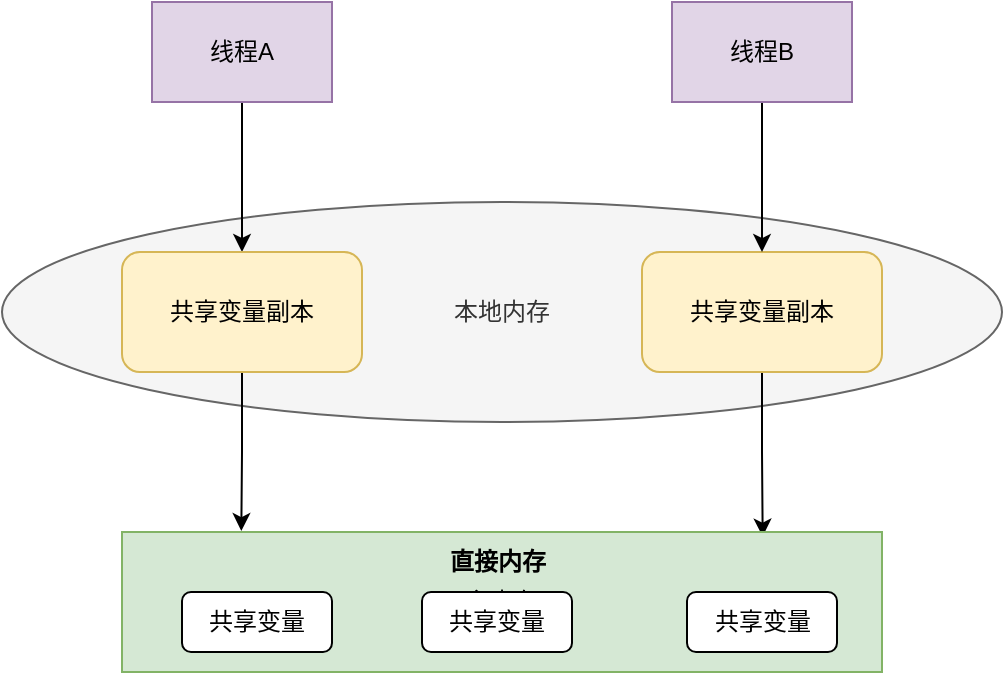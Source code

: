 <mxfile version="16.6.4" type="github">
  <diagram id="niZ9yr3Gl-5H2q7er0xa" name="第 1 页">
    <mxGraphModel dx="1038" dy="556" grid="1" gridSize="10" guides="1" tooltips="1" connect="1" arrows="1" fold="1" page="1" pageScale="1" pageWidth="1654" pageHeight="2336" math="0" shadow="0">
      <root>
        <mxCell id="0" />
        <mxCell id="1" parent="0" />
        <mxCell id="poduAv2zdAPjBIURBmeU-13" value="本地内存" style="ellipse;whiteSpace=wrap;html=1;fillColor=#f5f5f5;fontColor=#333333;strokeColor=#666666;" vertex="1" parent="1">
          <mxGeometry x="120" y="215" width="500" height="110" as="geometry" />
        </mxCell>
        <mxCell id="poduAv2zdAPjBIURBmeU-7" style="edgeStyle=orthogonalEdgeStyle;rounded=0;orthogonalLoop=1;jettySize=auto;html=1;entryX=0.5;entryY=0;entryDx=0;entryDy=0;" edge="1" parent="1" source="poduAv2zdAPjBIURBmeU-2" target="poduAv2zdAPjBIURBmeU-3">
          <mxGeometry relative="1" as="geometry" />
        </mxCell>
        <mxCell id="poduAv2zdAPjBIURBmeU-2" value="线程A" style="rounded=0;whiteSpace=wrap;html=1;fillColor=#e1d5e7;strokeColor=#9673a6;" vertex="1" parent="1">
          <mxGeometry x="195" y="115" width="90" height="50" as="geometry" />
        </mxCell>
        <mxCell id="poduAv2zdAPjBIURBmeU-9" style="edgeStyle=orthogonalEdgeStyle;rounded=0;orthogonalLoop=1;jettySize=auto;html=1;entryX=0.157;entryY=-0.007;entryDx=0;entryDy=0;entryPerimeter=0;" edge="1" parent="1" source="poduAv2zdAPjBIURBmeU-3" target="poduAv2zdAPjBIURBmeU-5">
          <mxGeometry relative="1" as="geometry" />
        </mxCell>
        <mxCell id="poduAv2zdAPjBIURBmeU-3" value="共享变量副本" style="rounded=1;whiteSpace=wrap;html=1;fillColor=#fff2cc;strokeColor=#d6b656;" vertex="1" parent="1">
          <mxGeometry x="180" y="240" width="120" height="60" as="geometry" />
        </mxCell>
        <mxCell id="poduAv2zdAPjBIURBmeU-10" style="edgeStyle=orthogonalEdgeStyle;rounded=0;orthogonalLoop=1;jettySize=auto;html=1;entryX=0.843;entryY=0.033;entryDx=0;entryDy=0;entryPerimeter=0;" edge="1" parent="1" source="poduAv2zdAPjBIURBmeU-4" target="poduAv2zdAPjBIURBmeU-5">
          <mxGeometry relative="1" as="geometry" />
        </mxCell>
        <mxCell id="poduAv2zdAPjBIURBmeU-4" value="&lt;span&gt;共享变量副本&lt;/span&gt;" style="rounded=1;whiteSpace=wrap;html=1;fillColor=#fff2cc;strokeColor=#d6b656;" vertex="1" parent="1">
          <mxGeometry x="440" y="240" width="120" height="60" as="geometry" />
        </mxCell>
        <mxCell id="poduAv2zdAPjBIURBmeU-5" value="主内存" style="rounded=0;whiteSpace=wrap;html=1;fillColor=#d5e8d4;strokeColor=#82b366;" vertex="1" parent="1">
          <mxGeometry x="180" y="380" width="380" height="70" as="geometry" />
        </mxCell>
        <mxCell id="poduAv2zdAPjBIURBmeU-11" style="edgeStyle=orthogonalEdgeStyle;rounded=0;orthogonalLoop=1;jettySize=auto;html=1;entryX=0.5;entryY=0;entryDx=0;entryDy=0;" edge="1" parent="1" source="poduAv2zdAPjBIURBmeU-6" target="poduAv2zdAPjBIURBmeU-4">
          <mxGeometry relative="1" as="geometry" />
        </mxCell>
        <mxCell id="poduAv2zdAPjBIURBmeU-6" value="线程B" style="rounded=0;whiteSpace=wrap;html=1;fillColor=#e1d5e7;strokeColor=#9673a6;" vertex="1" parent="1">
          <mxGeometry x="455" y="115" width="90" height="50" as="geometry" />
        </mxCell>
        <mxCell id="poduAv2zdAPjBIURBmeU-14" value="共享变量" style="rounded=1;whiteSpace=wrap;html=1;" vertex="1" parent="1">
          <mxGeometry x="210" y="410" width="75" height="30" as="geometry" />
        </mxCell>
        <mxCell id="poduAv2zdAPjBIURBmeU-15" value="共享变量" style="rounded=1;whiteSpace=wrap;html=1;" vertex="1" parent="1">
          <mxGeometry x="462.5" y="410" width="75" height="30" as="geometry" />
        </mxCell>
        <mxCell id="poduAv2zdAPjBIURBmeU-16" value="共享变量" style="rounded=1;whiteSpace=wrap;html=1;" vertex="1" parent="1">
          <mxGeometry x="330" y="410" width="75" height="30" as="geometry" />
        </mxCell>
        <mxCell id="poduAv2zdAPjBIURBmeU-17" value="直接内存" style="text;html=1;strokeColor=none;fillColor=none;align=center;verticalAlign=middle;whiteSpace=wrap;rounded=0;fontStyle=1" vertex="1" parent="1">
          <mxGeometry x="337.5" y="380" width="60" height="30" as="geometry" />
        </mxCell>
      </root>
    </mxGraphModel>
  </diagram>
</mxfile>
